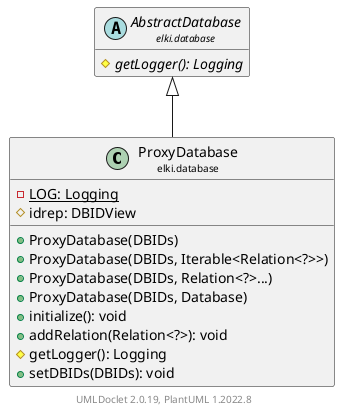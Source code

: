@startuml
    remove .*\.(Instance|Par|Parameterizer|Factory)$
    set namespaceSeparator none
    hide empty fields
    hide empty methods

    class "<size:14>ProxyDatabase\n<size:10>elki.database" as elki.database.ProxyDatabase [[ProxyDatabase.html]] {
        {static} -LOG: Logging
        #idrep: DBIDView
        +ProxyDatabase(DBIDs)
        +ProxyDatabase(DBIDs, Iterable<Relation<?>>)
        +ProxyDatabase(DBIDs, Relation<?>...)
        +ProxyDatabase(DBIDs, Database)
        +initialize(): void
        +addRelation(Relation<?>): void
        #getLogger(): Logging
        +setDBIDs(DBIDs): void
    }

    abstract class "<size:14>AbstractDatabase\n<size:10>elki.database" as elki.database.AbstractDatabase [[AbstractDatabase.html]] {
        {abstract} #getLogger(): Logging
    }

    elki.database.AbstractDatabase <|-- elki.database.ProxyDatabase

    center footer UMLDoclet 2.0.19, PlantUML 1.2022.8
@enduml
